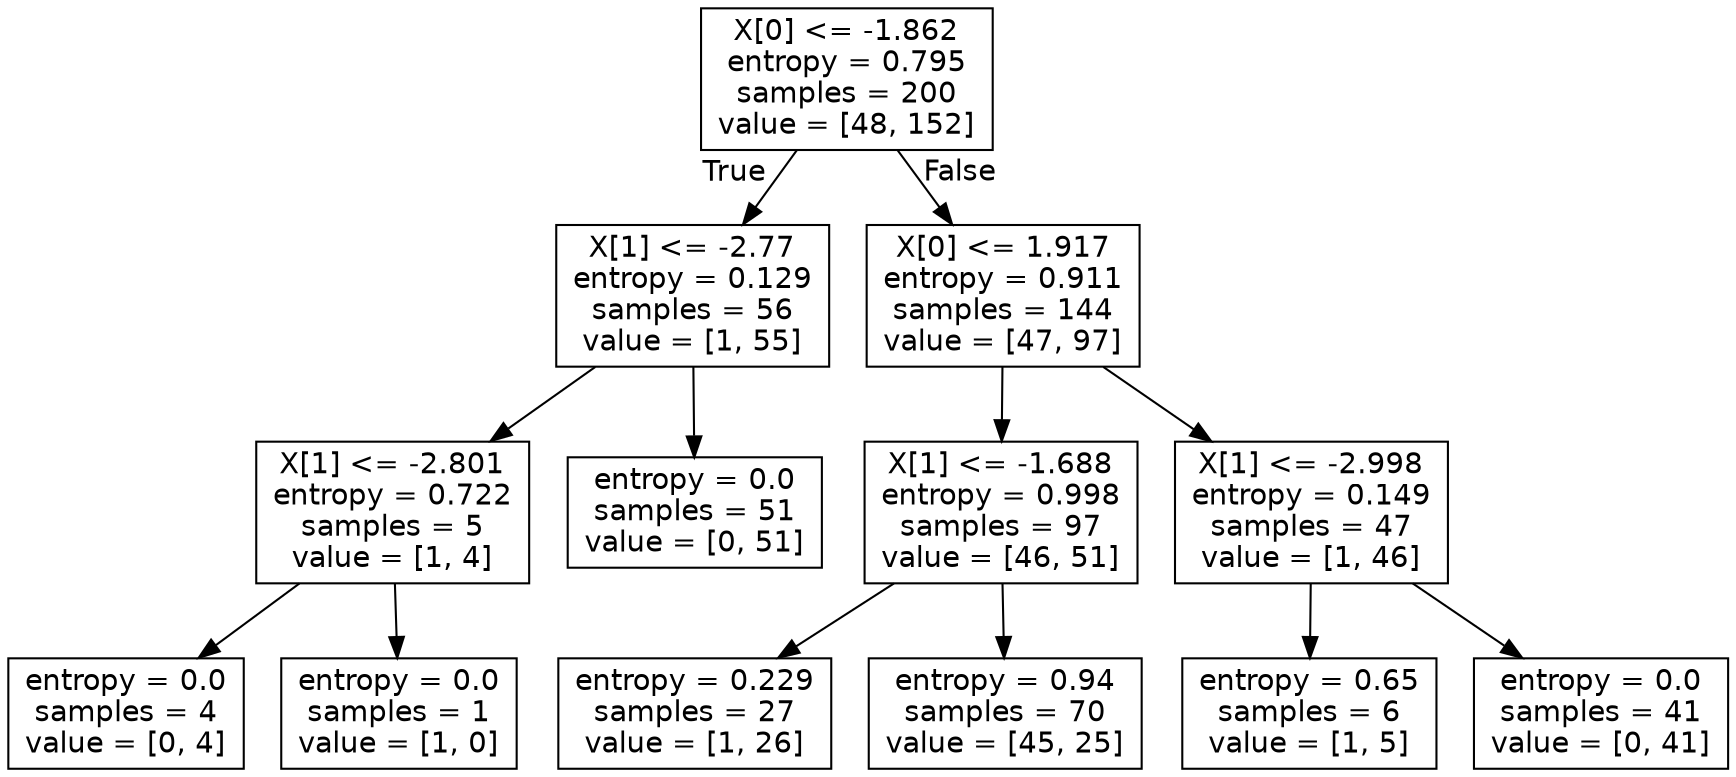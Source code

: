 digraph Tree {
node [shape=box, fontname="helvetica"] ;
edge [fontname="helvetica"] ;
0 [label="X[0] <= -1.862\nentropy = 0.795\nsamples = 200\nvalue = [48, 152]"] ;
1 [label="X[1] <= -2.77\nentropy = 0.129\nsamples = 56\nvalue = [1, 55]"] ;
0 -> 1 [labeldistance=2.5, labelangle=45, headlabel="True"] ;
2 [label="X[1] <= -2.801\nentropy = 0.722\nsamples = 5\nvalue = [1, 4]"] ;
1 -> 2 ;
3 [label="entropy = 0.0\nsamples = 4\nvalue = [0, 4]"] ;
2 -> 3 ;
4 [label="entropy = 0.0\nsamples = 1\nvalue = [1, 0]"] ;
2 -> 4 ;
5 [label="entropy = 0.0\nsamples = 51\nvalue = [0, 51]"] ;
1 -> 5 ;
6 [label="X[0] <= 1.917\nentropy = 0.911\nsamples = 144\nvalue = [47, 97]"] ;
0 -> 6 [labeldistance=2.5, labelangle=-45, headlabel="False"] ;
7 [label="X[1] <= -1.688\nentropy = 0.998\nsamples = 97\nvalue = [46, 51]"] ;
6 -> 7 ;
8 [label="entropy = 0.229\nsamples = 27\nvalue = [1, 26]"] ;
7 -> 8 ;
9 [label="entropy = 0.94\nsamples = 70\nvalue = [45, 25]"] ;
7 -> 9 ;
10 [label="X[1] <= -2.998\nentropy = 0.149\nsamples = 47\nvalue = [1, 46]"] ;
6 -> 10 ;
11 [label="entropy = 0.65\nsamples = 6\nvalue = [1, 5]"] ;
10 -> 11 ;
12 [label="entropy = 0.0\nsamples = 41\nvalue = [0, 41]"] ;
10 -> 12 ;
}